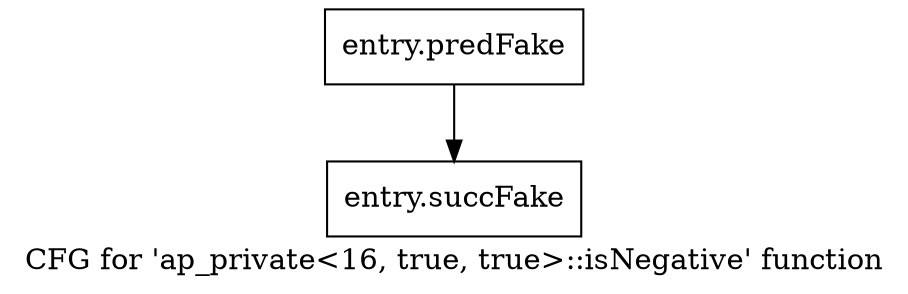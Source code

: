digraph "CFG for 'ap_private\<16, true, true\>::isNegative' function" {
	label="CFG for 'ap_private\<16, true, true\>::isNegative' function";

	Node0x3e327c0 [shape=record,filename="",linenumber="",label="{entry.predFake}"];
	Node0x3e327c0 -> Node0x3ede2d0[ callList="" memoryops="" filename="/tools/Xilinx/Vitis_HLS/2022.1/include/etc/ap_private.h" execusionnum="0"];
	Node0x3ede2d0 [shape=record,filename="/tools/Xilinx/Vitis_HLS/2022.1/include/etc/ap_private.h",linenumber="1788",label="{entry.succFake}"];
}
